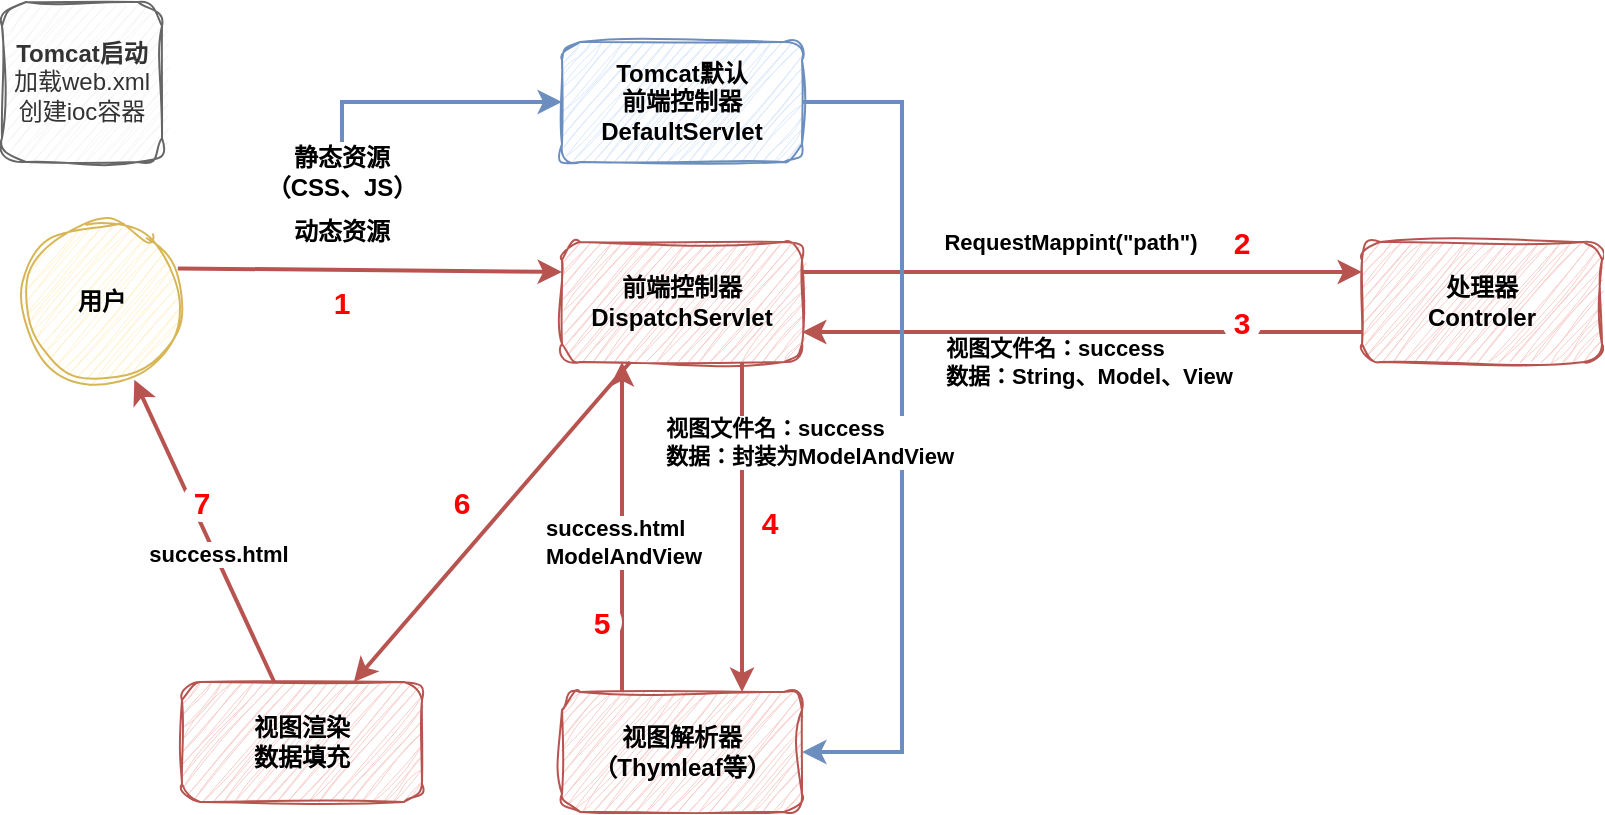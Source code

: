<mxfile version="21.3.7" type="device">
  <diagram name="第 1 页" id="AH04ewEKHyB6nGCWH3Fv">
    <mxGraphModel dx="955" dy="459" grid="1" gridSize="10" guides="1" tooltips="1" connect="1" arrows="1" fold="1" page="1" pageScale="1" pageWidth="827" pageHeight="1169" math="0" shadow="0">
      <root>
        <mxCell id="0" />
        <mxCell id="1" parent="0" />
        <mxCell id="WTsnuqrgEj_GS-X_GoSZ-8" style="edgeStyle=none;rounded=0;orthogonalLoop=1;jettySize=auto;html=1;entryX=0;entryY=0.25;entryDx=0;entryDy=0;exitX=1;exitY=0.25;exitDx=0;exitDy=0;fillColor=#f8cecc;strokeColor=#b85450;strokeWidth=2;" edge="1" parent="1" source="WTsnuqrgEj_GS-X_GoSZ-2" target="WTsnuqrgEj_GS-X_GoSZ-4">
          <mxGeometry relative="1" as="geometry" />
        </mxCell>
        <mxCell id="WTsnuqrgEj_GS-X_GoSZ-29" value="RequestMappint(&quot;path&quot;)" style="edgeLabel;html=1;align=center;verticalAlign=middle;resizable=0;points=[];fontStyle=1" vertex="1" connectable="0" parent="WTsnuqrgEj_GS-X_GoSZ-8">
          <mxGeometry x="-0.262" y="-1" relative="1" as="geometry">
            <mxPoint x="30" y="-16" as="offset" />
          </mxGeometry>
        </mxCell>
        <mxCell id="WTsnuqrgEj_GS-X_GoSZ-10" style="edgeStyle=none;rounded=0;orthogonalLoop=1;jettySize=auto;html=1;entryX=0.75;entryY=0;entryDx=0;entryDy=0;exitX=0.75;exitY=1;exitDx=0;exitDy=0;strokeWidth=2;fillColor=#f8cecc;strokeColor=#b85450;" edge="1" parent="1" source="WTsnuqrgEj_GS-X_GoSZ-2" target="WTsnuqrgEj_GS-X_GoSZ-5">
          <mxGeometry relative="1" as="geometry" />
        </mxCell>
        <mxCell id="WTsnuqrgEj_GS-X_GoSZ-39" style="rounded=0;orthogonalLoop=1;jettySize=auto;html=1;strokeWidth=2;fillColor=#f8cecc;strokeColor=#b85450;" edge="1" parent="1" source="WTsnuqrgEj_GS-X_GoSZ-2" target="WTsnuqrgEj_GS-X_GoSZ-38">
          <mxGeometry relative="1" as="geometry" />
        </mxCell>
        <mxCell id="WTsnuqrgEj_GS-X_GoSZ-2" value="前端控制器&lt;br&gt;DispatchServlet" style="rounded=1;whiteSpace=wrap;html=1;sketch=1;curveFitting=1;jiggle=2;fillColor=#f8cecc;strokeColor=#b85450;fontStyle=1" vertex="1" parent="1">
          <mxGeometry x="320" y="300" width="120" height="60" as="geometry" />
        </mxCell>
        <mxCell id="WTsnuqrgEj_GS-X_GoSZ-7" style="edgeStyle=none;rounded=0;orthogonalLoop=1;jettySize=auto;html=1;exitX=0.974;exitY=0.29;exitDx=0;exitDy=0;exitPerimeter=0;entryX=0;entryY=0.25;entryDx=0;entryDy=0;fillColor=#f8cecc;strokeColor=#b85450;strokeWidth=2;" edge="1" parent="1" source="WTsnuqrgEj_GS-X_GoSZ-3" target="WTsnuqrgEj_GS-X_GoSZ-2">
          <mxGeometry relative="1" as="geometry">
            <mxPoint x="320" y="315" as="targetPoint" />
          </mxGeometry>
        </mxCell>
        <mxCell id="WTsnuqrgEj_GS-X_GoSZ-3" value="用户" style="ellipse;whiteSpace=wrap;html=1;aspect=fixed;fillColor=#fff2cc;strokeColor=#d6b656;sketch=1;curveFitting=1;jiggle=2;fontStyle=1" vertex="1" parent="1">
          <mxGeometry x="50" y="290" width="80" height="80" as="geometry" />
        </mxCell>
        <mxCell id="WTsnuqrgEj_GS-X_GoSZ-9" style="edgeStyle=none;rounded=0;orthogonalLoop=1;jettySize=auto;html=1;entryX=1;entryY=0.75;entryDx=0;entryDy=0;exitX=0;exitY=0.75;exitDx=0;exitDy=0;strokeWidth=2;fillColor=#f8cecc;strokeColor=#b85450;" edge="1" parent="1" source="WTsnuqrgEj_GS-X_GoSZ-4" target="WTsnuqrgEj_GS-X_GoSZ-2">
          <mxGeometry relative="1" as="geometry" />
        </mxCell>
        <mxCell id="WTsnuqrgEj_GS-X_GoSZ-4" value="处理器&lt;br&gt;Controler" style="rounded=1;whiteSpace=wrap;html=1;sketch=1;curveFitting=1;jiggle=2;fillColor=#f8cecc;strokeColor=#b85450;fontStyle=1" vertex="1" parent="1">
          <mxGeometry x="720" y="300" width="120" height="60" as="geometry" />
        </mxCell>
        <mxCell id="WTsnuqrgEj_GS-X_GoSZ-11" style="edgeStyle=none;rounded=0;orthogonalLoop=1;jettySize=auto;html=1;entryX=0.25;entryY=1;entryDx=0;entryDy=0;exitX=0.25;exitY=0;exitDx=0;exitDy=0;fillColor=#f8cecc;strokeColor=#b85450;strokeWidth=2;" edge="1" parent="1" source="WTsnuqrgEj_GS-X_GoSZ-5" target="WTsnuqrgEj_GS-X_GoSZ-2">
          <mxGeometry relative="1" as="geometry" />
        </mxCell>
        <mxCell id="WTsnuqrgEj_GS-X_GoSZ-5" value="视图解析器&lt;br&gt;（Thymleaf等）" style="rounded=1;whiteSpace=wrap;html=1;sketch=1;curveFitting=1;jiggle=2;fillColor=#f8cecc;strokeColor=#b85450;fontStyle=1" vertex="1" parent="1">
          <mxGeometry x="320" y="525" width="120" height="60" as="geometry" />
        </mxCell>
        <mxCell id="WTsnuqrgEj_GS-X_GoSZ-13" value="&lt;b&gt;Tomcat启动&lt;br&gt;&lt;/b&gt;加载web.xml&lt;br&gt;创建ioc容器" style="whiteSpace=wrap;html=1;aspect=fixed;fillColor=#f5f5f5;fontColor=#333333;strokeColor=#666666;rounded=1;sketch=1;curveFitting=1;jiggle=2;" vertex="1" parent="1">
          <mxGeometry x="40" y="180" width="80" height="80" as="geometry" />
        </mxCell>
        <mxCell id="WTsnuqrgEj_GS-X_GoSZ-20" style="edgeStyle=orthogonalEdgeStyle;rounded=0;orthogonalLoop=1;jettySize=auto;html=1;entryX=0;entryY=0.5;entryDx=0;entryDy=0;exitX=0.5;exitY=0;exitDx=0;exitDy=0;fontStyle=1;strokeWidth=2;fillColor=#dae8fc;strokeColor=#6c8ebf;" edge="1" parent="1" source="WTsnuqrgEj_GS-X_GoSZ-16" target="WTsnuqrgEj_GS-X_GoSZ-18">
          <mxGeometry relative="1" as="geometry" />
        </mxCell>
        <mxCell id="WTsnuqrgEj_GS-X_GoSZ-16" value="&lt;b&gt;静态资源（CSS、JS）&lt;/b&gt;" style="text;strokeColor=none;align=center;fillColor=none;html=1;verticalAlign=middle;whiteSpace=wrap;rounded=0;" vertex="1" parent="1">
          <mxGeometry x="165" y="250" width="90" height="30" as="geometry" />
        </mxCell>
        <mxCell id="WTsnuqrgEj_GS-X_GoSZ-34" style="edgeStyle=orthogonalEdgeStyle;rounded=0;orthogonalLoop=1;jettySize=auto;html=1;entryX=1;entryY=0.5;entryDx=0;entryDy=0;strokeWidth=2;fillColor=#dae8fc;strokeColor=#6c8ebf;" edge="1" parent="1" source="WTsnuqrgEj_GS-X_GoSZ-18" target="WTsnuqrgEj_GS-X_GoSZ-5">
          <mxGeometry relative="1" as="geometry">
            <Array as="points">
              <mxPoint x="490" y="230" />
              <mxPoint x="490" y="555" />
            </Array>
          </mxGeometry>
        </mxCell>
        <mxCell id="WTsnuqrgEj_GS-X_GoSZ-18" value="Tomcat默认&lt;br&gt;前端控制器&lt;br&gt;DefaultServlet" style="rounded=1;whiteSpace=wrap;html=1;sketch=1;curveFitting=1;jiggle=2;fillColor=#dae8fc;strokeColor=#6c8ebf;fontStyle=1" vertex="1" parent="1">
          <mxGeometry x="320" y="200" width="120" height="60" as="geometry" />
        </mxCell>
        <mxCell id="WTsnuqrgEj_GS-X_GoSZ-26" value="&lt;b&gt;动态资源&lt;/b&gt;" style="text;strokeColor=none;align=center;fillColor=none;html=1;verticalAlign=middle;whiteSpace=wrap;rounded=0;" vertex="1" parent="1">
          <mxGeometry x="180" y="280" width="60" height="30" as="geometry" />
        </mxCell>
        <mxCell id="WTsnuqrgEj_GS-X_GoSZ-31" value="视图文件名：success&lt;br&gt;数据：String、Model、View" style="edgeLabel;html=1;align=left;verticalAlign=middle;resizable=0;points=[];fontStyle=1" vertex="1" connectable="0" parent="1">
          <mxGeometry x="510" y="360" as="geometry" />
        </mxCell>
        <mxCell id="WTsnuqrgEj_GS-X_GoSZ-35" value="视图文件名：success&lt;br&gt;数据：封装为ModelAndView" style="edgeLabel;html=1;align=left;verticalAlign=middle;resizable=0;points=[];fontStyle=1" vertex="1" connectable="0" parent="1">
          <mxGeometry x="370" y="400" as="geometry" />
        </mxCell>
        <mxCell id="WTsnuqrgEj_GS-X_GoSZ-37" value="success.html&lt;br&gt;ModelAndView" style="edgeLabel;html=1;align=left;verticalAlign=middle;resizable=0;points=[];fontStyle=1" vertex="1" connectable="0" parent="1">
          <mxGeometry x="310" y="450" as="geometry" />
        </mxCell>
        <mxCell id="WTsnuqrgEj_GS-X_GoSZ-40" style="rounded=0;orthogonalLoop=1;jettySize=auto;html=1;entryX=0.702;entryY=0.986;entryDx=0;entryDy=0;entryPerimeter=0;fillColor=#f8cecc;strokeColor=#b85450;strokeWidth=2;" edge="1" parent="1" source="WTsnuqrgEj_GS-X_GoSZ-38" target="WTsnuqrgEj_GS-X_GoSZ-3">
          <mxGeometry relative="1" as="geometry" />
        </mxCell>
        <mxCell id="WTsnuqrgEj_GS-X_GoSZ-41" value="success.html" style="edgeLabel;html=1;align=center;verticalAlign=middle;resizable=0;points=[];fontStyle=1" vertex="1" connectable="0" parent="WTsnuqrgEj_GS-X_GoSZ-40">
          <mxGeometry x="-0.162" y="-2" relative="1" as="geometry">
            <mxPoint x="-1" as="offset" />
          </mxGeometry>
        </mxCell>
        <mxCell id="WTsnuqrgEj_GS-X_GoSZ-38" value="视图渲染&lt;br&gt;数据填充" style="rounded=1;whiteSpace=wrap;html=1;sketch=1;curveFitting=1;jiggle=2;fillColor=#f8cecc;strokeColor=#b85450;fontStyle=1" vertex="1" parent="1">
          <mxGeometry x="130" y="520" width="120" height="60" as="geometry" />
        </mxCell>
        <mxCell id="WTsnuqrgEj_GS-X_GoSZ-44" value="1" style="ellipse;whiteSpace=wrap;html=1;aspect=fixed;fontStyle=1;strokeColor=none;fillColor=default;fontColor=#FF0000;fontSize=15;" vertex="1" parent="1">
          <mxGeometry x="200" y="320" width="20" height="20" as="geometry" />
        </mxCell>
        <mxCell id="WTsnuqrgEj_GS-X_GoSZ-45" value="2" style="ellipse;whiteSpace=wrap;html=1;aspect=fixed;fontStyle=1;strokeColor=none;fillColor=default;fontColor=#FF0000;fontSize=15;" vertex="1" parent="1">
          <mxGeometry x="650" y="290" width="20" height="20" as="geometry" />
        </mxCell>
        <mxCell id="WTsnuqrgEj_GS-X_GoSZ-46" value="3" style="ellipse;whiteSpace=wrap;html=1;aspect=fixed;fontStyle=1;strokeColor=none;fillColor=default;fontColor=#FF0000;fontSize=15;" vertex="1" parent="1">
          <mxGeometry x="650" y="330" width="20" height="20" as="geometry" />
        </mxCell>
        <mxCell id="WTsnuqrgEj_GS-X_GoSZ-48" value="4" style="ellipse;whiteSpace=wrap;html=1;aspect=fixed;fontStyle=1;strokeColor=none;fillColor=default;fontColor=#FF0000;fontSize=15;" vertex="1" parent="1">
          <mxGeometry x="414" y="430" width="20" height="20" as="geometry" />
        </mxCell>
        <mxCell id="WTsnuqrgEj_GS-X_GoSZ-49" value="5" style="ellipse;whiteSpace=wrap;html=1;aspect=fixed;fontStyle=1;strokeColor=none;fillColor=default;fontColor=#FF0000;fontSize=15;" vertex="1" parent="1">
          <mxGeometry x="330" y="480" width="20" height="20" as="geometry" />
        </mxCell>
        <mxCell id="WTsnuqrgEj_GS-X_GoSZ-51" value="6" style="ellipse;whiteSpace=wrap;html=1;aspect=fixed;fontStyle=1;strokeColor=none;fillColor=default;fontColor=#FF0000;fontSize=15;" vertex="1" parent="1">
          <mxGeometry x="260" y="420" width="20" height="20" as="geometry" />
        </mxCell>
        <mxCell id="WTsnuqrgEj_GS-X_GoSZ-52" value="7" style="ellipse;whiteSpace=wrap;html=1;aspect=fixed;fontStyle=1;strokeColor=none;fillColor=default;fontColor=#FF0000;fontSize=15;" vertex="1" parent="1">
          <mxGeometry x="130" y="420" width="20" height="20" as="geometry" />
        </mxCell>
      </root>
    </mxGraphModel>
  </diagram>
</mxfile>
